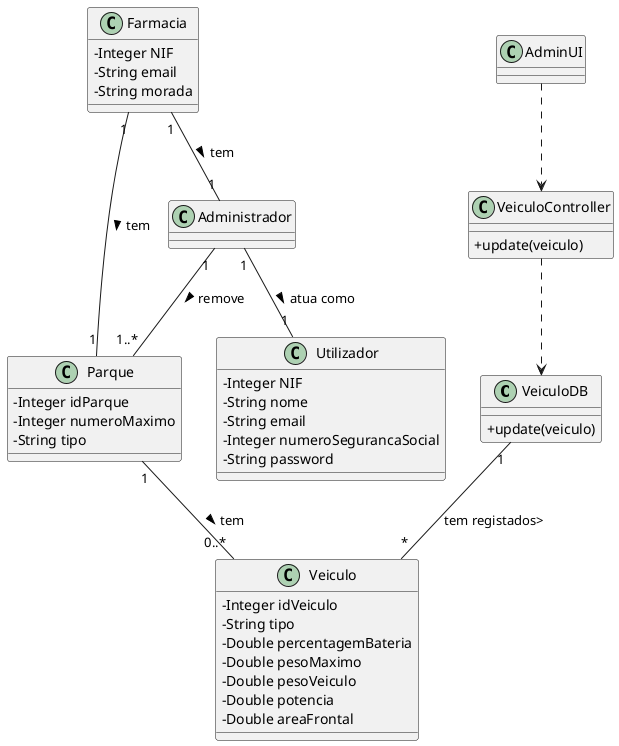 @startuml
skinparam classAttributeIconSize 0

class VeiculoDB {
  +update(veiculo)
}

class VeiculoController {
    +update(veiculo)
}

class AdminUI {
}


class Parque {
  -Integer idParque
  -Integer numeroMaximo
  -String tipo
}

class Farmacia {
  -Integer NIF
  -String email
  -String morada
}

class Utilizador {
  -Integer NIF
  -String nome
  -String email
  -Integer numeroSegurancaSocial
  -String password
}

class Veiculo {
  -Integer idVeiculo
  -String tipo
  -Double percentagemBateria
  -Double pesoMaximo
  -Double pesoVeiculo
  -Double potencia
  -Double areaFrontal
}

Administrador "1" -- "1" Utilizador: atua como >
Administrador "1" -- "1..*" Parque: remove >
Farmacia "1" -- "1" Parque: tem >
Farmacia "1" -- "1" Administrador: tem >
Parque "1" -- "0..*" Veiculo: tem > 
VeiculoDB "1" -- "*" Veiculo: tem registados> 

AdminUI ..> VeiculoController 

VeiculoController ..> VeiculoDB


@enduml